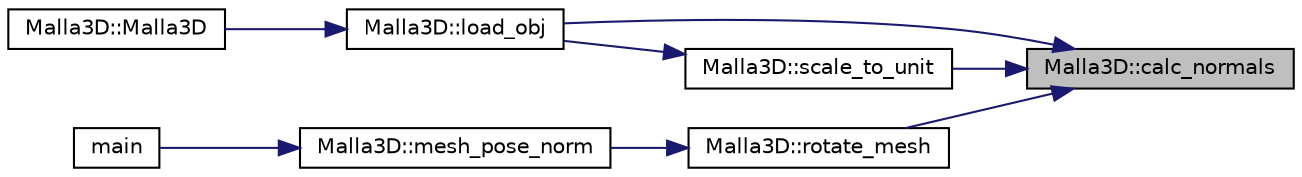 digraph "Malla3D::calc_normals"
{
 // LATEX_PDF_SIZE
  edge [fontname="Helvetica",fontsize="10",labelfontname="Helvetica",labelfontsize="10"];
  node [fontname="Helvetica",fontsize="10",shape=record];
  rankdir="RL";
  Node1 [label="Malla3D::calc_normals",height=0.2,width=0.4,color="black", fillcolor="grey75", style="filled", fontcolor="black",tooltip="Calculate normals of mesh faces."];
  Node1 -> Node2 [dir="back",color="midnightblue",fontsize="10",style="solid",fontname="Helvetica"];
  Node2 [label="Malla3D::load_obj",height=0.2,width=0.4,color="black", fillcolor="white", style="filled",URL="$classMalla3D.html#a6264d38ebb5ac470b33eb17d0fb7222f",tooltip="Load data of the mesh from an OBJ Wavefront file."];
  Node2 -> Node3 [dir="back",color="midnightblue",fontsize="10",style="solid",fontname="Helvetica"];
  Node3 [label="Malla3D::Malla3D",height=0.2,width=0.4,color="black", fillcolor="white", style="filled",URL="$classMalla3D.html#ad7ea7a077c63eed770df6b0c07a8087d",tooltip="Constructor with one parameter."];
  Node1 -> Node4 [dir="back",color="midnightblue",fontsize="10",style="solid",fontname="Helvetica"];
  Node4 [label="Malla3D::rotate_mesh",height=0.2,width=0.4,color="black", fillcolor="white", style="filled",URL="$classMalla3D.html#a16fdfd8b127a8f5795a8d2b5f9bd996d",tooltip="Rotate the mesh."];
  Node4 -> Node5 [dir="back",color="midnightblue",fontsize="10",style="solid",fontname="Helvetica"];
  Node5 [label="Malla3D::mesh_pose_norm",height=0.2,width=0.4,color="black", fillcolor="white", style="filled",URL="$classMalla3D.html#a2aecb9ccfffa78afc377bae14adbea83",tooltip="Compute the angle that normalize pose of 3d mesh."];
  Node5 -> Node6 [dir="back",color="midnightblue",fontsize="10",style="solid",fontname="Helvetica"];
  Node6 [label="main",height=0.2,width=0.4,color="black", fillcolor="white", style="filled",URL="$main_8cpp.html#a0ddf1224851353fc92bfbff6f499fa97",tooltip=" "];
  Node1 -> Node7 [dir="back",color="midnightblue",fontsize="10",style="solid",fontname="Helvetica"];
  Node7 [label="Malla3D::scale_to_unit",height=0.2,width=0.4,color="black", fillcolor="white", style="filled",URL="$classMalla3D.html#ae9fd766758c7a3a259cbff6262355006",tooltip="Scale the mesh to the unit sphere."];
  Node7 -> Node2 [dir="back",color="midnightblue",fontsize="10",style="solid",fontname="Helvetica"];
}
